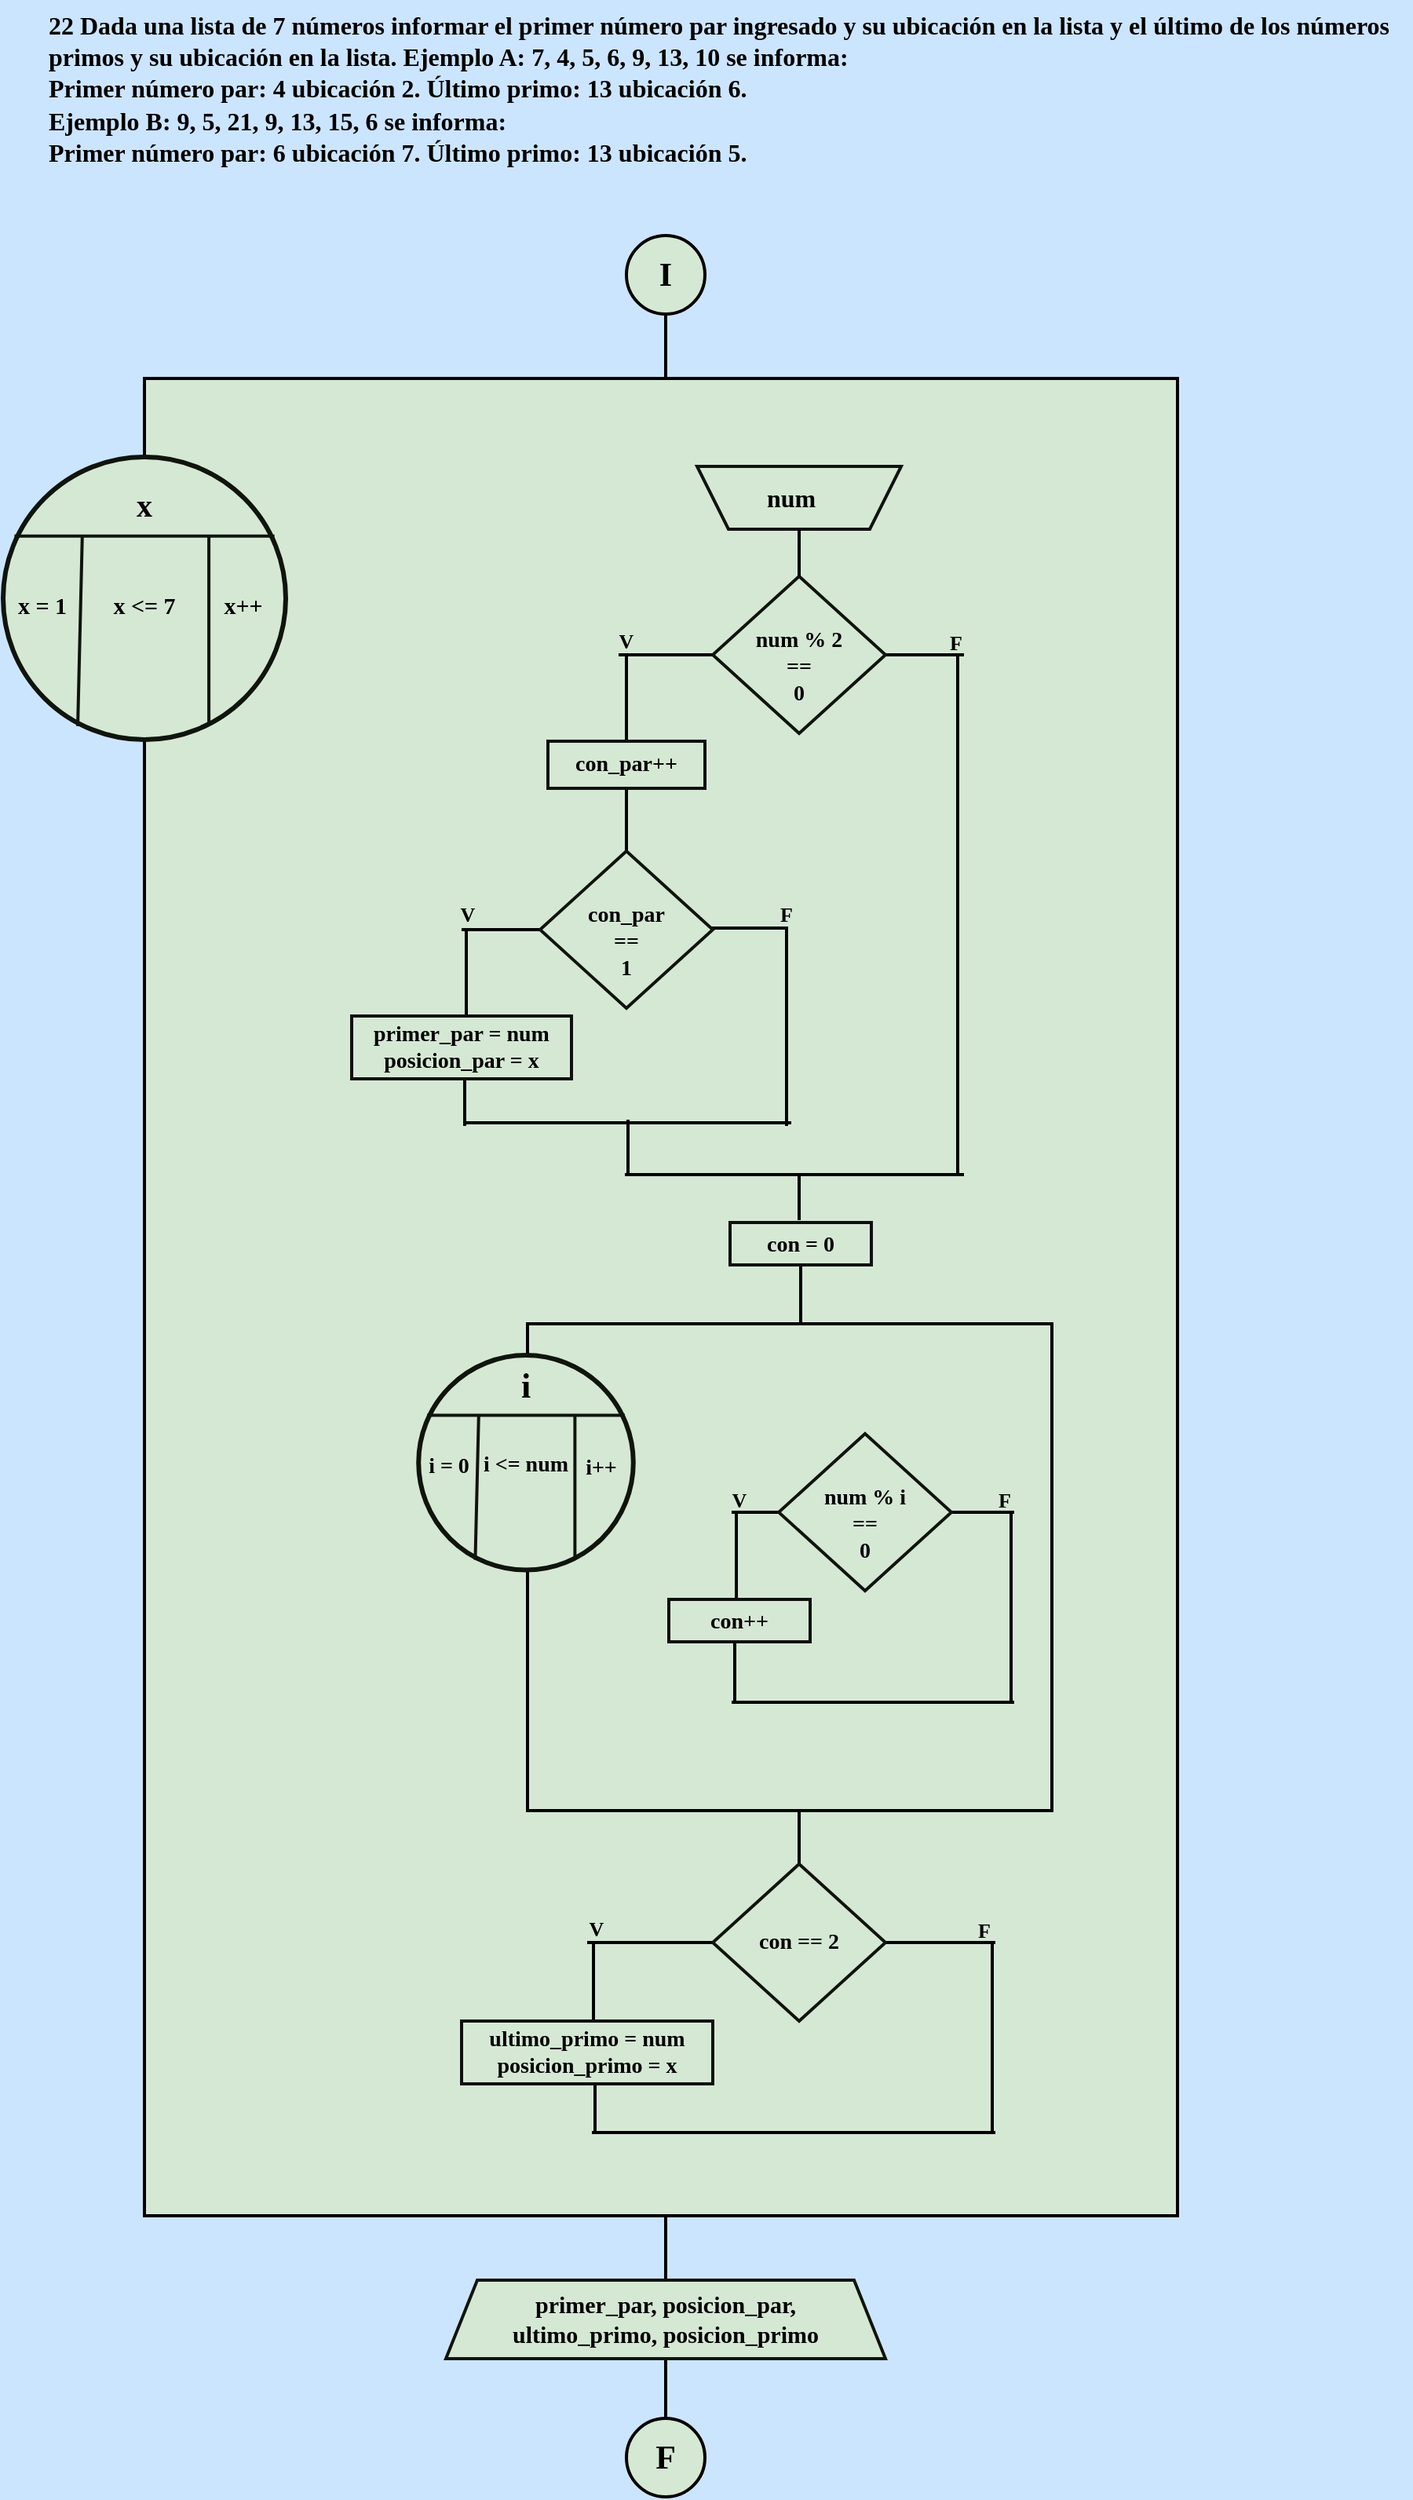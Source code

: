 <mxfile version="24.1.0" type="device">
  <diagram id="C5RBs43oDa-KdzZeNtuy" name="Page-1">
    <mxGraphModel dx="2840" dy="1660" grid="1" gridSize="10" guides="1" tooltips="1" connect="1" arrows="1" fold="1" page="1" pageScale="1" pageWidth="827" pageHeight="1169" background="#CCE5FF" math="0" shadow="0">
      <root>
        <mxCell id="WIyWlLk6GJQsqaUBKTNV-0" />
        <mxCell id="WIyWlLk6GJQsqaUBKTNV-1" parent="WIyWlLk6GJQsqaUBKTNV-0" />
        <mxCell id="oben7mjznqV7Zm__Pjxe-0" value="&lt;b style=&quot;font-size: 16px;&quot;&gt;&lt;font style=&quot;font-size: 16px;&quot; color=&quot;#000000&quot; face=&quot;Comic Sans MS&quot;&gt;22 Dada una lista de 7 números informar el primer número par ingresado y su ubicación en la lista y el último de los números primos y su ubicación en la lista. Ejemplo A: 7, 4, 5, 6, 9, 13, 10 se informa:&lt;br&gt;Primer número par: 4 ubicación 2. Último primo: 13 ubicación 6.&lt;br&gt;Ejemplo B: 9, 5, 21, 9, 13, 15, 6 se informa:&lt;br&gt;Primer número par: 6 ubicación 7. Último primo: 13 ubicación 5.&lt;/font&gt;&lt;/b&gt;" style="text;whiteSpace=wrap;html=1;fontFamily=Architects Daughter;fontSource=https%3A%2F%2Ffonts.googleapis.com%2Fcss%3Ffamily%3DArchitects%2BDaughter;" vertex="1" parent="WIyWlLk6GJQsqaUBKTNV-1">
          <mxGeometry x="90" y="10" width="870" height="120" as="geometry" />
        </mxCell>
        <mxCell id="oben7mjznqV7Zm__Pjxe-228" value="" style="group;aspect=fixed;" vertex="1" connectable="0" parent="WIyWlLk6GJQsqaUBKTNV-1">
          <mxGeometry x="63" y="160" width="748" height="1440" as="geometry" />
        </mxCell>
        <mxCell id="oben7mjznqV7Zm__Pjxe-15" value="" style="group;aspect=fixed;" vertex="1" connectable="0" parent="oben7mjznqV7Zm__Pjxe-228">
          <mxGeometry x="397" width="50" height="50" as="geometry" />
        </mxCell>
        <mxCell id="oben7mjznqV7Zm__Pjxe-11" value="" style="strokeWidth=2;html=1;shape=mxgraph.flowchart.start_2;whiteSpace=wrap;rounded=0;labelBackgroundColor=none;strokeColor=#000000;align=center;verticalAlign=middle;fontFamily=Helvetica;fontSize=12;fontColor=default;fillColor=#d5e8d4;" vertex="1" parent="oben7mjznqV7Zm__Pjxe-15">
          <mxGeometry width="50" height="50" as="geometry" />
        </mxCell>
        <mxCell id="oben7mjznqV7Zm__Pjxe-13" value="&lt;b&gt;&lt;font style=&quot;font-size: 21px;&quot; color=&quot;#000000&quot; face=&quot;Comic Sans MS&quot;&gt;I&lt;/font&gt;&lt;/b&gt;" style="text;strokeColor=none;align=center;fillColor=none;html=1;verticalAlign=middle;whiteSpace=wrap;rounded=0;fontFamily=Architects Daughter;fontSource=https://fonts.googleapis.com/css?family=Architects+Daughter;" vertex="1" parent="oben7mjznqV7Zm__Pjxe-15">
          <mxGeometry x="5" y="5" width="40" height="40" as="geometry" />
        </mxCell>
        <mxCell id="oben7mjznqV7Zm__Pjxe-16" value="" style="group;aspect=fixed;" vertex="1" connectable="0" parent="oben7mjznqV7Zm__Pjxe-228">
          <mxGeometry x="397" y="1390" width="50" height="50" as="geometry" />
        </mxCell>
        <mxCell id="oben7mjznqV7Zm__Pjxe-12" value="" style="strokeWidth=2;html=1;shape=mxgraph.flowchart.start_2;whiteSpace=wrap;rounded=0;labelBackgroundColor=none;strokeColor=#000000;align=center;verticalAlign=middle;fontFamily=Helvetica;fontSize=12;fontColor=default;fillColor=#d5e8d4;" vertex="1" parent="oben7mjznqV7Zm__Pjxe-16">
          <mxGeometry width="50" height="50" as="geometry" />
        </mxCell>
        <mxCell id="oben7mjznqV7Zm__Pjxe-14" value="&lt;b&gt;&lt;font style=&quot;font-size: 21px;&quot; color=&quot;#000000&quot; face=&quot;Comic Sans MS&quot;&gt;F&lt;/font&gt;&lt;/b&gt;" style="text;strokeColor=none;align=center;fillColor=none;html=1;verticalAlign=middle;whiteSpace=wrap;rounded=0;fontFamily=Architects Daughter;fontSource=https://fonts.googleapis.com/css?family=Architects+Daughter;" vertex="1" parent="oben7mjznqV7Zm__Pjxe-16">
          <mxGeometry x="5" y="5" width="40" height="40" as="geometry" />
        </mxCell>
        <mxCell id="oben7mjznqV7Zm__Pjxe-35" value="" style="line;strokeWidth=2;direction=south;html=1;hachureGap=4;fontFamily=Architects Daughter;fontSource=https://fonts.googleapis.com/css?family=Architects+Daughter;strokeColor=#000000;" vertex="1" parent="oben7mjznqV7Zm__Pjxe-228">
          <mxGeometry x="417" y="50" width="10" height="40" as="geometry" />
        </mxCell>
        <mxCell id="oben7mjznqV7Zm__Pjxe-41" value="" style="line;strokeWidth=2;direction=south;html=1;hachureGap=4;fontFamily=Architects Daughter;fontSource=https://fonts.googleapis.com/css?family=Architects+Daughter;strokeColor=#000000;" vertex="1" parent="oben7mjznqV7Zm__Pjxe-228">
          <mxGeometry x="417" y="1350" width="10" height="40" as="geometry" />
        </mxCell>
        <mxCell id="oben7mjznqV7Zm__Pjxe-222" value="" style="group;aspect=fixed;" vertex="1" connectable="0" parent="oben7mjznqV7Zm__Pjxe-228">
          <mxGeometry y="91" width="748" height="1170" as="geometry" />
        </mxCell>
        <mxCell id="oben7mjznqV7Zm__Pjxe-130" value="" style="whiteSpace=wrap;html=1;rounded=0;labelBackgroundColor=none;strokeColor=#000000;strokeWidth=2;align=center;verticalAlign=middle;fontFamily=Helvetica;fontSize=12;fontColor=default;fillColor=#d5e8d4;container=0;" vertex="1" parent="oben7mjznqV7Zm__Pjxe-222">
          <mxGeometry x="90" width="658" height="1170" as="geometry" />
        </mxCell>
        <mxCell id="oben7mjznqV7Zm__Pjxe-145" value="" style="shape=trapezoid;perimeter=trapezoidPerimeter;whiteSpace=wrap;html=1;fixedSize=1;rounded=0;labelBackgroundColor=none;strokeColor=#121211;strokeWidth=2;align=center;verticalAlign=middle;fontFamily=Helvetica;fontSize=12;fontColor=default;fillColor=#d5e8d4;direction=west;container=0;" vertex="1" parent="oben7mjznqV7Zm__Pjxe-222">
          <mxGeometry x="442" y="56" width="130" height="40" as="geometry">
            <mxRectangle x="-1020" y="-650" width="50" height="40" as="alternateBounds" />
          </mxGeometry>
        </mxCell>
        <mxCell id="oben7mjznqV7Zm__Pjxe-146" value="&lt;font face=&quot;Comic Sans MS&quot; color=&quot;#000000&quot;&gt;&lt;span style=&quot;font-size: 16px;&quot;&gt;&lt;b&gt;num&lt;/b&gt;&lt;/span&gt;&lt;/font&gt;" style="text;strokeColor=none;align=center;fillColor=none;html=1;verticalAlign=middle;whiteSpace=wrap;rounded=0;fontFamily=Architects Daughter;fontSource=https://fonts.googleapis.com/css?family=Architects+Daughter;container=0;" vertex="1" parent="oben7mjznqV7Zm__Pjxe-222">
          <mxGeometry x="472" y="56" width="60" height="40" as="geometry" />
        </mxCell>
        <mxCell id="oben7mjznqV7Zm__Pjxe-147" value="" style="line;strokeWidth=2;direction=south;html=1;hachureGap=4;fontFamily=Architects Daughter;fontSource=https://fonts.googleapis.com/css?family=Architects+Daughter;strokeColor=#000000;container=0;" vertex="1" parent="oben7mjznqV7Zm__Pjxe-222">
          <mxGeometry x="502" y="508" width="10" height="28" as="geometry" />
        </mxCell>
        <mxCell id="oben7mjznqV7Zm__Pjxe-148" value="" style="line;strokeWidth=2;html=1;perimeter=backbonePerimeter;points=[];outlineConnect=0;hachureGap=4;fontFamily=Architects Daughter;fontSource=https://fonts.googleapis.com/css?family=Architects+Daughter;strokeColor=#000000;container=0;" vertex="1" parent="oben7mjznqV7Zm__Pjxe-222">
          <mxGeometry x="372" y="991" width="80" height="10" as="geometry" />
        </mxCell>
        <mxCell id="oben7mjznqV7Zm__Pjxe-149" value="" style="line;strokeWidth=2;html=1;perimeter=backbonePerimeter;points=[];outlineConnect=0;hachureGap=4;fontFamily=Architects Daughter;fontSource=https://fonts.googleapis.com/css?family=Architects+Daughter;strokeColor=#000000;container=0;" vertex="1" parent="oben7mjznqV7Zm__Pjxe-222">
          <mxGeometry x="562" y="991" width="70" height="10" as="geometry" />
        </mxCell>
        <mxCell id="oben7mjznqV7Zm__Pjxe-150" value="" style="line;strokeWidth=2;html=1;perimeter=backbonePerimeter;points=[];outlineConnect=0;hachureGap=4;fontFamily=Architects Daughter;fontSource=https://fonts.googleapis.com/css?family=Architects+Daughter;strokeColor=#000000;container=0;" vertex="1" parent="oben7mjznqV7Zm__Pjxe-222">
          <mxGeometry x="375" y="1112" width="257" height="10" as="geometry" />
        </mxCell>
        <mxCell id="oben7mjznqV7Zm__Pjxe-151" value="" style="line;strokeWidth=2;direction=south;html=1;hachureGap=4;fontFamily=Architects Daughter;fontSource=https://fonts.googleapis.com/css?family=Architects+Daughter;strokeColor=#000000;container=0;" vertex="1" parent="oben7mjznqV7Zm__Pjxe-222">
          <mxGeometry x="371" y="996" width="10" height="50" as="geometry" />
        </mxCell>
        <mxCell id="oben7mjznqV7Zm__Pjxe-152" value="" style="line;strokeWidth=2;direction=south;html=1;hachureGap=4;fontFamily=Architects Daughter;fontSource=https://fonts.googleapis.com/css?family=Architects+Daughter;strokeColor=#000000;container=0;" vertex="1" parent="oben7mjznqV7Zm__Pjxe-222">
          <mxGeometry x="625" y="996" width="10" height="120" as="geometry" />
        </mxCell>
        <mxCell id="oben7mjznqV7Zm__Pjxe-153" value="" style="line;strokeWidth=2;direction=south;html=1;hachureGap=4;fontFamily=Architects Daughter;fontSource=https://fonts.googleapis.com/css?family=Architects+Daughter;strokeColor=#000000;container=0;" vertex="1" parent="oben7mjznqV7Zm__Pjxe-222">
          <mxGeometry x="372" y="1086" width="10" height="30" as="geometry" />
        </mxCell>
        <mxCell id="oben7mjznqV7Zm__Pjxe-154" value="" style="line;strokeWidth=2;direction=south;html=1;hachureGap=4;fontFamily=Architects Daughter;fontSource=https://fonts.googleapis.com/css?family=Architects+Daughter;strokeColor=#000000;container=0;" vertex="1" parent="oben7mjznqV7Zm__Pjxe-222">
          <mxGeometry x="502" y="912" width="10" height="34" as="geometry" />
        </mxCell>
        <mxCell id="oben7mjznqV7Zm__Pjxe-155" value="&lt;b&gt;&lt;font style=&quot;font-size: 13px;&quot; color=&quot;#000000&quot; face=&quot;Comic Sans MS&quot;&gt;V&lt;/font&gt;&lt;/b&gt;" style="text;strokeColor=none;align=center;fillColor=none;html=1;verticalAlign=middle;whiteSpace=wrap;rounded=0;fontFamily=Architects Daughter;fontSource=https://fonts.googleapis.com/css?family=Architects+Daughter;container=0;" vertex="1" parent="oben7mjznqV7Zm__Pjxe-222">
          <mxGeometry x="363" y="978" width="30" height="20" as="geometry" />
        </mxCell>
        <mxCell id="oben7mjznqV7Zm__Pjxe-156" value="&lt;b&gt;&lt;font style=&quot;font-size: 13px;&quot; color=&quot;#000000&quot; face=&quot;Comic Sans MS&quot;&gt;F&lt;/font&gt;&lt;/b&gt;" style="text;strokeColor=none;align=center;fillColor=none;html=1;verticalAlign=middle;whiteSpace=wrap;rounded=0;fontFamily=Architects Daughter;fontSource=https://fonts.googleapis.com/css?family=Architects+Daughter;container=0;" vertex="1" parent="oben7mjznqV7Zm__Pjxe-222">
          <mxGeometry x="610" y="979" width="30" height="20" as="geometry" />
        </mxCell>
        <mxCell id="oben7mjznqV7Zm__Pjxe-157" value="" style="line;strokeWidth=2;direction=south;html=1;hachureGap=4;fontFamily=Architects Daughter;fontSource=https://fonts.googleapis.com/css?family=Architects+Daughter;strokeColor=#000000;container=0;" vertex="1" parent="oben7mjznqV7Zm__Pjxe-222">
          <mxGeometry x="289" y="446" width="10" height="30" as="geometry" />
        </mxCell>
        <mxCell id="oben7mjznqV7Zm__Pjxe-158" value="" style="line;strokeWidth=2;direction=south;html=1;hachureGap=4;fontFamily=Architects Daughter;fontSource=https://fonts.googleapis.com/css?family=Architects+Daughter;strokeColor=#000000;container=0;" vertex="1" parent="oben7mjznqV7Zm__Pjxe-222">
          <mxGeometry x="392" y="176" width="10" height="60" as="geometry" />
        </mxCell>
        <mxCell id="oben7mjznqV7Zm__Pjxe-159" value="" style="line;strokeWidth=2;direction=south;html=1;hachureGap=4;fontFamily=Architects Daughter;fontSource=https://fonts.googleapis.com/css?family=Architects+Daughter;strokeColor=#000000;container=0;" vertex="1" parent="oben7mjznqV7Zm__Pjxe-222">
          <mxGeometry x="393" y="472" width="10" height="34" as="geometry" />
        </mxCell>
        <mxCell id="oben7mjznqV7Zm__Pjxe-160" value="" style="line;strokeWidth=2;direction=south;html=1;hachureGap=4;fontFamily=Architects Daughter;fontSource=https://fonts.googleapis.com/css?family=Architects+Daughter;strokeColor=#000000;container=0;" vertex="1" parent="oben7mjznqV7Zm__Pjxe-222">
          <mxGeometry x="603" y="176" width="10" height="330" as="geometry" />
        </mxCell>
        <mxCell id="oben7mjznqV7Zm__Pjxe-161" value="" style="line;strokeWidth=2;direction=south;html=1;hachureGap=4;fontFamily=Architects Daughter;fontSource=https://fonts.googleapis.com/css?family=Architects+Daughter;strokeColor=#000000;container=0;" vertex="1" parent="oben7mjznqV7Zm__Pjxe-222">
          <mxGeometry x="392" y="259" width="10" height="47" as="geometry" />
        </mxCell>
        <mxCell id="oben7mjznqV7Zm__Pjxe-162" value="" style="line;strokeWidth=2;direction=south;html=1;hachureGap=4;fontFamily=Architects Daughter;fontSource=https://fonts.googleapis.com/css?family=Architects+Daughter;strokeColor=#000000;container=0;" vertex="1" parent="oben7mjznqV7Zm__Pjxe-222">
          <mxGeometry x="290" y="351" width="10" height="55" as="geometry" />
        </mxCell>
        <mxCell id="oben7mjznqV7Zm__Pjxe-163" value="" style="line;strokeWidth=2;direction=south;html=1;hachureGap=4;fontFamily=Architects Daughter;fontSource=https://fonts.googleapis.com/css?family=Architects+Daughter;strokeColor=#000000;container=0;" vertex="1" parent="oben7mjznqV7Zm__Pjxe-222">
          <mxGeometry x="494" y="349" width="10" height="127" as="geometry" />
        </mxCell>
        <mxCell id="oben7mjznqV7Zm__Pjxe-164" value="" style="line;strokeWidth=2;html=1;perimeter=backbonePerimeter;points=[];outlineConnect=0;hachureGap=4;fontFamily=Architects Daughter;fontSource=https://fonts.googleapis.com/css?family=Architects+Daughter;strokeColor=#000000;container=0;" vertex="1" parent="oben7mjznqV7Zm__Pjxe-222">
          <mxGeometry x="396" y="502" width="216" height="10" as="geometry" />
        </mxCell>
        <mxCell id="oben7mjznqV7Zm__Pjxe-165" value="" style="line;strokeWidth=2;html=1;perimeter=backbonePerimeter;points=[];outlineConnect=0;hachureGap=4;fontFamily=Architects Daughter;fontSource=https://fonts.googleapis.com/css?family=Architects+Daughter;strokeColor=#000000;container=0;" vertex="1" parent="oben7mjznqV7Zm__Pjxe-222">
          <mxGeometry x="562" y="171" width="50" height="10" as="geometry" />
        </mxCell>
        <mxCell id="oben7mjznqV7Zm__Pjxe-166" value="" style="line;strokeWidth=2;html=1;perimeter=backbonePerimeter;points=[];outlineConnect=0;hachureGap=4;fontFamily=Architects Daughter;fontSource=https://fonts.googleapis.com/css?family=Architects+Daughter;strokeColor=#000000;container=0;" vertex="1" parent="oben7mjznqV7Zm__Pjxe-222">
          <mxGeometry x="292" y="346" width="50" height="10" as="geometry" />
        </mxCell>
        <mxCell id="oben7mjznqV7Zm__Pjxe-167" value="" style="line;strokeWidth=2;html=1;perimeter=backbonePerimeter;points=[];outlineConnect=0;hachureGap=4;fontFamily=Architects Daughter;fontSource=https://fonts.googleapis.com/css?family=Architects+Daughter;strokeColor=#000000;container=0;" vertex="1" parent="oben7mjznqV7Zm__Pjxe-222">
          <mxGeometry x="392" y="171" width="60" height="10" as="geometry" />
        </mxCell>
        <mxCell id="oben7mjznqV7Zm__Pjxe-168" value="" style="line;strokeWidth=2;html=1;perimeter=backbonePerimeter;points=[];outlineConnect=0;hachureGap=4;fontFamily=Architects Daughter;fontSource=https://fonts.googleapis.com/css?family=Architects+Daughter;strokeColor=#000000;container=0;" vertex="1" parent="oben7mjznqV7Zm__Pjxe-222">
          <mxGeometry x="294" y="469" width="208" height="10" as="geometry" />
        </mxCell>
        <mxCell id="oben7mjznqV7Zm__Pjxe-169" value="" style="line;strokeWidth=2;html=1;perimeter=backbonePerimeter;points=[];outlineConnect=0;hachureGap=4;fontFamily=Architects Daughter;fontSource=https://fonts.googleapis.com/css?family=Architects+Daughter;strokeColor=#000000;container=0;" vertex="1" parent="oben7mjznqV7Zm__Pjxe-222">
          <mxGeometry x="448" y="345" width="50" height="10" as="geometry" />
        </mxCell>
        <mxCell id="oben7mjznqV7Zm__Pjxe-170" value="&lt;b&gt;&lt;font style=&quot;font-size: 13px;&quot; color=&quot;#000000&quot; face=&quot;Comic Sans MS&quot;&gt;V&lt;/font&gt;&lt;/b&gt;" style="text;strokeColor=none;align=center;fillColor=none;html=1;verticalAlign=middle;whiteSpace=wrap;rounded=0;fontFamily=Architects Daughter;fontSource=https://fonts.googleapis.com/css?family=Architects+Daughter;container=0;" vertex="1" parent="oben7mjznqV7Zm__Pjxe-222">
          <mxGeometry x="382" y="158" width="30" height="20" as="geometry" />
        </mxCell>
        <mxCell id="oben7mjznqV7Zm__Pjxe-171" value="&lt;b&gt;&lt;font style=&quot;font-size: 13px;&quot; color=&quot;#000000&quot; face=&quot;Comic Sans MS&quot;&gt;F&lt;/font&gt;&lt;/b&gt;" style="text;strokeColor=none;align=center;fillColor=none;html=1;verticalAlign=middle;whiteSpace=wrap;rounded=0;fontFamily=Architects Daughter;fontSource=https://fonts.googleapis.com/css?family=Architects+Daughter;container=0;" vertex="1" parent="oben7mjznqV7Zm__Pjxe-222">
          <mxGeometry x="592" y="159" width="30" height="20" as="geometry" />
        </mxCell>
        <mxCell id="oben7mjznqV7Zm__Pjxe-172" value="&lt;b&gt;&lt;font style=&quot;font-size: 13px;&quot; color=&quot;#000000&quot; face=&quot;Comic Sans MS&quot;&gt;V&lt;/font&gt;&lt;/b&gt;" style="text;strokeColor=none;align=center;fillColor=none;html=1;verticalAlign=middle;whiteSpace=wrap;rounded=0;fontFamily=Architects Daughter;fontSource=https://fonts.googleapis.com/css?family=Architects+Daughter;container=0;" vertex="1" parent="oben7mjznqV7Zm__Pjxe-222">
          <mxGeometry x="281" y="332" width="30" height="20" as="geometry" />
        </mxCell>
        <mxCell id="oben7mjznqV7Zm__Pjxe-173" value="&lt;b&gt;&lt;font style=&quot;font-size: 13px;&quot; color=&quot;#000000&quot; face=&quot;Comic Sans MS&quot;&gt;F&lt;/font&gt;&lt;/b&gt;" style="text;strokeColor=none;align=center;fillColor=none;html=1;verticalAlign=middle;whiteSpace=wrap;rounded=0;fontFamily=Architects Daughter;fontSource=https://fonts.googleapis.com/css?family=Architects+Daughter;container=0;" vertex="1" parent="oben7mjznqV7Zm__Pjxe-222">
          <mxGeometry x="484" y="332" width="30" height="20" as="geometry" />
        </mxCell>
        <mxCell id="oben7mjznqV7Zm__Pjxe-174" value="" style="rhombus;whiteSpace=wrap;html=1;rounded=0;labelBackgroundColor=none;strokeColor=#0F140C;strokeWidth=2;align=center;verticalAlign=middle;fontFamily=Helvetica;fontSize=12;fontColor=default;fillColor=#d5e8d4;container=0;" vertex="1" parent="oben7mjznqV7Zm__Pjxe-222">
          <mxGeometry x="452" y="126" width="110" height="100" as="geometry" />
        </mxCell>
        <mxCell id="oben7mjznqV7Zm__Pjxe-175" value="&lt;b&gt;&lt;font style=&quot;font-size: 14px;&quot; color=&quot;#000000&quot; face=&quot;Comic Sans MS&quot;&gt;num % 2&lt;/font&gt;&lt;/b&gt;&lt;div&gt;&lt;b&gt;&lt;font style=&quot;font-size: 14px;&quot; color=&quot;#000000&quot; face=&quot;Comic Sans MS&quot;&gt;==&lt;/font&gt;&lt;/b&gt;&lt;/div&gt;&lt;div&gt;&lt;b&gt;&lt;font style=&quot;font-size: 14px;&quot; color=&quot;#000000&quot; face=&quot;Comic Sans MS&quot;&gt;0&lt;/font&gt;&lt;/b&gt;&lt;/div&gt;" style="text;strokeColor=none;align=center;fillColor=none;html=1;verticalAlign=middle;whiteSpace=wrap;rounded=0;fontFamily=Architects Daughter;fontSource=https%3A%2F%2Ffonts.googleapis.com%2Fcss%3Ffamily%3DArchitects%2BDaughter;container=0;" vertex="1" parent="oben7mjznqV7Zm__Pjxe-222">
          <mxGeometry x="467" y="159" width="80" height="50" as="geometry" />
        </mxCell>
        <mxCell id="oben7mjznqV7Zm__Pjxe-176" value="" style="line;strokeWidth=2;direction=south;html=1;hachureGap=4;fontFamily=Architects Daughter;fontSource=https://fonts.googleapis.com/css?family=Architects+Daughter;strokeColor=#000000;container=0;" vertex="1" parent="oben7mjznqV7Zm__Pjxe-222">
          <mxGeometry x="502" y="96" width="10" height="30" as="geometry" />
        </mxCell>
        <mxCell id="oben7mjznqV7Zm__Pjxe-177" value="" style="rhombus;whiteSpace=wrap;html=1;rounded=0;labelBackgroundColor=none;strokeColor=#0F140C;strokeWidth=2;align=center;verticalAlign=middle;fontFamily=Helvetica;fontSize=12;fontColor=default;fillColor=#d5e8d4;container=0;" vertex="1" parent="oben7mjznqV7Zm__Pjxe-222">
          <mxGeometry x="342" y="301" width="110" height="100" as="geometry" />
        </mxCell>
        <mxCell id="oben7mjznqV7Zm__Pjxe-178" value="&lt;font face=&quot;Comic Sans MS&quot; color=&quot;#000000&quot;&gt;&lt;span style=&quot;font-size: 14px;&quot;&gt;&lt;b&gt;con_par&lt;/b&gt;&lt;/span&gt;&lt;/font&gt;&lt;div&gt;&lt;font face=&quot;Comic Sans MS&quot; color=&quot;#000000&quot;&gt;&lt;span style=&quot;font-size: 14px;&quot;&gt;&lt;b&gt;==&lt;/b&gt;&lt;/span&gt;&lt;/font&gt;&lt;/div&gt;&lt;div&gt;&lt;font face=&quot;Comic Sans MS&quot; color=&quot;#000000&quot;&gt;&lt;span style=&quot;font-size: 14px;&quot;&gt;&lt;b&gt;1&lt;/b&gt;&lt;/span&gt;&lt;/font&gt;&lt;/div&gt;" style="text;strokeColor=none;align=center;fillColor=none;html=1;verticalAlign=middle;whiteSpace=wrap;rounded=0;fontFamily=Architects Daughter;fontSource=https%3A%2F%2Ffonts.googleapis.com%2Fcss%3Ffamily%3DArchitects%2BDaughter;container=0;" vertex="1" parent="oben7mjznqV7Zm__Pjxe-222">
          <mxGeometry x="357" y="334" width="80" height="50" as="geometry" />
        </mxCell>
        <mxCell id="oben7mjznqV7Zm__Pjxe-179" value="" style="rounded=0;whiteSpace=wrap;html=1;labelBackgroundColor=none;strokeColor=#0f100e;strokeWidth=2;align=center;verticalAlign=middle;fontFamily=Helvetica;fontSize=12;fontColor=default;fillColor=#d5e8d4;container=0;" vertex="1" parent="oben7mjznqV7Zm__Pjxe-222">
          <mxGeometry x="347" y="231" width="100" height="30" as="geometry" />
        </mxCell>
        <mxCell id="oben7mjznqV7Zm__Pjxe-180" value="&lt;b&gt;&lt;font style=&quot;font-size: 14px;&quot; color=&quot;#000000&quot; face=&quot;Comic Sans MS&quot;&gt;con_par++&lt;/font&gt;&lt;/b&gt;" style="text;strokeColor=none;align=center;fillColor=none;html=1;verticalAlign=middle;whiteSpace=wrap;rounded=0;fontFamily=Architects Daughter;fontSource=https://fonts.googleapis.com/css?family=Architects+Daughter;container=0;" vertex="1" parent="oben7mjznqV7Zm__Pjxe-222">
          <mxGeometry x="362" y="226" width="70" height="40" as="geometry" />
        </mxCell>
        <mxCell id="oben7mjznqV7Zm__Pjxe-181" value="" style="rounded=0;whiteSpace=wrap;html=1;labelBackgroundColor=none;strokeColor=#0f100e;strokeWidth=2;align=center;verticalAlign=middle;fontFamily=Helvetica;fontSize=12;fontColor=default;fillColor=#d5e8d4;container=0;" vertex="1" parent="oben7mjznqV7Zm__Pjxe-222">
          <mxGeometry x="222" y="406" width="140" height="40" as="geometry" />
        </mxCell>
        <mxCell id="oben7mjznqV7Zm__Pjxe-182" value="&lt;b&gt;&lt;font style=&quot;font-size: 14px;&quot; color=&quot;#000000&quot; face=&quot;Comic Sans MS&quot;&gt;primer_par = num&lt;/font&gt;&lt;/b&gt;&lt;div&gt;&lt;b&gt;&lt;font style=&quot;font-size: 14px;&quot; color=&quot;#000000&quot; face=&quot;Comic Sans MS&quot;&gt;posicion_par = x&lt;/font&gt;&lt;/b&gt;&lt;/div&gt;" style="text;strokeColor=none;align=center;fillColor=none;html=1;verticalAlign=middle;whiteSpace=wrap;rounded=0;fontFamily=Architects Daughter;fontSource=https://fonts.googleapis.com/css?family=Architects+Daughter;container=0;" vertex="1" parent="oben7mjznqV7Zm__Pjxe-222">
          <mxGeometry x="222" y="406" width="140" height="40" as="geometry" />
        </mxCell>
        <mxCell id="oben7mjznqV7Zm__Pjxe-183" value="" style="line;strokeWidth=2;direction=south;html=1;hachureGap=4;fontFamily=Architects Daughter;fontSource=https://fonts.googleapis.com/css?family=Architects+Daughter;strokeColor=#000000;container=0;" vertex="1" parent="oben7mjznqV7Zm__Pjxe-222">
          <mxGeometry x="503" y="562" width="10" height="50" as="geometry" />
        </mxCell>
        <mxCell id="oben7mjznqV7Zm__Pjxe-184" value="" style="rounded=0;whiteSpace=wrap;html=1;labelBackgroundColor=none;strokeColor=#0f100e;strokeWidth=2;align=center;verticalAlign=middle;fontFamily=Helvetica;fontSize=12;fontColor=default;fillColor=#d5e8d4;container=0;" vertex="1" parent="oben7mjznqV7Zm__Pjxe-222">
          <mxGeometry x="463" y="537.5" width="90" height="27" as="geometry" />
        </mxCell>
        <mxCell id="oben7mjznqV7Zm__Pjxe-185" value="&lt;font face=&quot;Comic Sans MS&quot; color=&quot;#000000&quot;&gt;&lt;span style=&quot;font-size: 14px;&quot;&gt;&lt;b&gt;con = 0&lt;/b&gt;&lt;/span&gt;&lt;/font&gt;" style="text;strokeColor=none;align=center;fillColor=none;html=1;verticalAlign=middle;whiteSpace=wrap;rounded=0;fontFamily=Architects Daughter;fontSource=https://fonts.googleapis.com/css?family=Architects+Daughter;container=0;" vertex="1" parent="oben7mjznqV7Zm__Pjxe-222">
          <mxGeometry x="473" y="532" width="70" height="40" as="geometry" />
        </mxCell>
        <mxCell id="oben7mjznqV7Zm__Pjxe-186" value="" style="whiteSpace=wrap;html=1;rounded=0;labelBackgroundColor=none;strokeColor=#000000;strokeWidth=2;align=center;verticalAlign=middle;fontFamily=Helvetica;fontSize=12;fontColor=default;fillColor=#d5e8d4;container=0;" vertex="1" parent="oben7mjznqV7Zm__Pjxe-222">
          <mxGeometry x="334" y="602" width="334" height="310" as="geometry" />
        </mxCell>
        <mxCell id="oben7mjznqV7Zm__Pjxe-187" value="" style="line;strokeWidth=2;html=1;perimeter=backbonePerimeter;points=[];outlineConnect=0;hachureGap=4;fontFamily=Architects Daughter;fontSource=https://fonts.googleapis.com/css?family=Architects+Daughter;strokeColor=#000000;container=0;" vertex="1" parent="oben7mjznqV7Zm__Pjxe-222">
          <mxGeometry x="464" y="717" width="30" height="10" as="geometry" />
        </mxCell>
        <mxCell id="oben7mjznqV7Zm__Pjxe-188" value="" style="line;strokeWidth=2;html=1;perimeter=backbonePerimeter;points=[];outlineConnect=0;hachureGap=4;fontFamily=Architects Daughter;fontSource=https://fonts.googleapis.com/css?family=Architects+Daughter;strokeColor=#000000;container=0;" vertex="1" parent="oben7mjznqV7Zm__Pjxe-222">
          <mxGeometry x="604" y="717" width="40" height="10" as="geometry" />
        </mxCell>
        <mxCell id="oben7mjznqV7Zm__Pjxe-189" value="" style="line;strokeWidth=2;direction=south;html=1;hachureGap=4;fontFamily=Architects Daughter;fontSource=https://fonts.googleapis.com/css?family=Architects+Daughter;strokeColor=#000000;container=0;" vertex="1" parent="oben7mjznqV7Zm__Pjxe-222">
          <mxGeometry x="462" y="722" width="10" height="60" as="geometry" />
        </mxCell>
        <mxCell id="oben7mjznqV7Zm__Pjxe-190" value="" style="line;strokeWidth=2;direction=south;html=1;hachureGap=4;fontFamily=Architects Daughter;fontSource=https://fonts.googleapis.com/css?family=Architects+Daughter;strokeColor=#000000;container=0;" vertex="1" parent="oben7mjznqV7Zm__Pjxe-222">
          <mxGeometry x="637" y="722" width="10" height="120" as="geometry" />
        </mxCell>
        <mxCell id="oben7mjznqV7Zm__Pjxe-191" value="" style="line;strokeWidth=2;direction=south;html=1;hachureGap=4;fontFamily=Architects Daughter;fontSource=https://fonts.googleapis.com/css?family=Architects+Daughter;strokeColor=#000000;container=0;" vertex="1" parent="oben7mjznqV7Zm__Pjxe-222">
          <mxGeometry x="461" y="802" width="10" height="40" as="geometry" />
        </mxCell>
        <mxCell id="oben7mjznqV7Zm__Pjxe-192" value="" style="line;strokeWidth=2;html=1;perimeter=backbonePerimeter;points=[];outlineConnect=0;hachureGap=4;fontFamily=Architects Daughter;fontSource=https://fonts.googleapis.com/css?family=Architects+Daughter;strokeColor=#000000;container=0;" vertex="1" parent="oben7mjznqV7Zm__Pjxe-222">
          <mxGeometry x="464" y="838" width="180" height="10" as="geometry" />
        </mxCell>
        <mxCell id="oben7mjznqV7Zm__Pjxe-193" value="" style="ellipse;whiteSpace=wrap;html=1;aspect=fixed;rounded=0;labelBackgroundColor=none;strokeColor=#0F140C;strokeWidth=3;align=center;verticalAlign=middle;fontFamily=Helvetica;fontSize=12;fontColor=default;fillColor=#d5e8d4;container=0;" vertex="1" parent="oben7mjznqV7Zm__Pjxe-222">
          <mxGeometry x="264.6" y="622" width="136.8" height="136.8" as="geometry" />
        </mxCell>
        <mxCell id="oben7mjznqV7Zm__Pjxe-194" value="" style="endArrow=none;html=1;rounded=0;strokeColor=#0F140C;fontFamily=Helvetica;fontSize=12;fontColor=default;fillColor=#B2C9AB;strokeWidth=2;" edge="1" parent="oben7mjznqV7Zm__Pjxe-222">
          <mxGeometry width="50" height="50" relative="1" as="geometry">
            <mxPoint x="395.928" y="660.304" as="sourcePoint" />
            <mxPoint x="270.072" y="660.304" as="targetPoint" />
          </mxGeometry>
        </mxCell>
        <mxCell id="oben7mjznqV7Zm__Pjxe-195" value="" style="endArrow=none;html=1;rounded=0;strokeColor=#0F140C;fontFamily=Helvetica;fontSize=12;fontColor=default;fillColor=#B2C9AB;exitX=0.264;exitY=0.952;exitDx=0;exitDy=0;exitPerimeter=0;strokeWidth=2;" edge="1" parent="oben7mjznqV7Zm__Pjxe-222" source="oben7mjznqV7Zm__Pjxe-193">
          <mxGeometry width="50" height="50" relative="1" as="geometry">
            <mxPoint x="297.432" y="704.08" as="sourcePoint" />
            <mxPoint x="302.904" y="660.304" as="targetPoint" />
          </mxGeometry>
        </mxCell>
        <mxCell id="oben7mjznqV7Zm__Pjxe-196" value="" style="endArrow=none;html=1;rounded=0;strokeColor=#0F140C;fontFamily=Helvetica;fontSize=12;fontColor=default;fillColor=#B2C9AB;exitX=0.728;exitY=0.948;exitDx=0;exitDy=0;exitPerimeter=0;strokeWidth=2;" edge="1" parent="oben7mjznqV7Zm__Pjxe-222" source="oben7mjznqV7Zm__Pjxe-193">
          <mxGeometry width="50" height="50" relative="1" as="geometry">
            <mxPoint x="346.68" y="715.024" as="sourcePoint" />
            <mxPoint x="364.19" y="660.304" as="targetPoint" />
          </mxGeometry>
        </mxCell>
        <mxCell id="oben7mjznqV7Zm__Pjxe-197" value="&lt;b&gt;&lt;font style=&quot;font-size: 22px;&quot; color=&quot;#000000&quot; face=&quot;Comic Sans MS&quot;&gt;i&lt;/font&gt;&lt;/b&gt;" style="text;strokeColor=none;align=center;fillColor=none;html=1;verticalAlign=middle;whiteSpace=wrap;rounded=0;fontFamily=Architects Daughter;fontSource=https://fonts.googleapis.com/css?family=Architects+Daughter;container=0;" vertex="1" parent="oben7mjznqV7Zm__Pjxe-222">
          <mxGeometry x="303" y="622" width="60" height="40" as="geometry" />
        </mxCell>
        <mxCell id="oben7mjznqV7Zm__Pjxe-198" value="&lt;font face=&quot;Comic Sans MS&quot; color=&quot;#000000&quot;&gt;&lt;span style=&quot;font-size: 14px;&quot;&gt;&lt;b&gt;i = 0&lt;/b&gt;&lt;/span&gt;&lt;/font&gt;" style="text;strokeColor=none;align=center;fillColor=none;html=1;verticalAlign=middle;whiteSpace=wrap;rounded=0;fontFamily=Architects Daughter;fontSource=https://fonts.googleapis.com/css?family=Architects+Daughter;container=0;" vertex="1" parent="oben7mjznqV7Zm__Pjxe-222">
          <mxGeometry x="264" y="683.4" width="40" height="20" as="geometry" />
        </mxCell>
        <mxCell id="oben7mjznqV7Zm__Pjxe-199" value="&lt;b&gt;&lt;font style=&quot;font-size: 14px;&quot; color=&quot;#000000&quot; face=&quot;Comic Sans MS&quot;&gt;i &amp;lt;= num&lt;/font&gt;&lt;/b&gt;" style="text;strokeColor=none;align=center;fillColor=none;html=1;verticalAlign=middle;whiteSpace=wrap;rounded=0;fontFamily=Architects Daughter;fontSource=https://fonts.googleapis.com/css?family=Architects+Daughter;container=0;" vertex="1" parent="oben7mjznqV7Zm__Pjxe-222">
          <mxGeometry x="298" y="682.4" width="70" height="20" as="geometry" />
        </mxCell>
        <mxCell id="oben7mjznqV7Zm__Pjxe-200" value="&lt;b&gt;&lt;font style=&quot;font-size: 14px;&quot; color=&quot;#000000&quot; face=&quot;Comic Sans MS&quot;&gt;i++&lt;/font&gt;&lt;/b&gt;" style="text;strokeColor=none;align=center;fillColor=none;html=1;verticalAlign=middle;whiteSpace=wrap;rounded=0;fontFamily=Architects Daughter;fontSource=https://fonts.googleapis.com/css?family=Architects+Daughter;container=0;" vertex="1" parent="oben7mjznqV7Zm__Pjxe-222">
          <mxGeometry x="361.4" y="679.4" width="40" height="30" as="geometry" />
        </mxCell>
        <mxCell id="oben7mjznqV7Zm__Pjxe-201" value="" style="rhombus;whiteSpace=wrap;html=1;rounded=0;labelBackgroundColor=none;strokeColor=#0F140C;strokeWidth=2;align=center;verticalAlign=middle;fontFamily=Helvetica;fontSize=12;fontColor=default;fillColor=#d5e8d4;container=0;" vertex="1" parent="oben7mjznqV7Zm__Pjxe-222">
          <mxGeometry x="494" y="672" width="110" height="100" as="geometry" />
        </mxCell>
        <mxCell id="oben7mjznqV7Zm__Pjxe-202" value="&lt;font face=&quot;Comic Sans MS&quot; color=&quot;#000000&quot;&gt;&lt;span style=&quot;font-size: 14px;&quot;&gt;&lt;b&gt;num % i&lt;/b&gt;&lt;/span&gt;&lt;/font&gt;&lt;div&gt;&lt;font face=&quot;Comic Sans MS&quot; color=&quot;#000000&quot;&gt;&lt;span style=&quot;font-size: 14px;&quot;&gt;&lt;b&gt;==&lt;/b&gt;&lt;/span&gt;&lt;/font&gt;&lt;/div&gt;&lt;div&gt;&lt;font face=&quot;Comic Sans MS&quot; color=&quot;#000000&quot;&gt;&lt;span style=&quot;font-size: 14px;&quot;&gt;&lt;b&gt;0&lt;/b&gt;&lt;/span&gt;&lt;/font&gt;&lt;/div&gt;" style="text;strokeColor=none;align=center;fillColor=none;html=1;verticalAlign=middle;whiteSpace=wrap;rounded=0;fontFamily=Architects Daughter;fontSource=https%3A%2F%2Ffonts.googleapis.com%2Fcss%3Ffamily%3DArchitects%2BDaughter;container=0;" vertex="1" parent="oben7mjznqV7Zm__Pjxe-222">
          <mxGeometry x="509" y="705" width="80" height="50" as="geometry" />
        </mxCell>
        <mxCell id="oben7mjznqV7Zm__Pjxe-203" value="" style="rounded=0;whiteSpace=wrap;html=1;labelBackgroundColor=none;strokeColor=#0f100e;strokeWidth=2;align=center;verticalAlign=middle;fontFamily=Helvetica;fontSize=12;fontColor=default;fillColor=#d5e8d4;container=0;" vertex="1" parent="oben7mjznqV7Zm__Pjxe-222">
          <mxGeometry x="424" y="777.5" width="90" height="27" as="geometry" />
        </mxCell>
        <mxCell id="oben7mjznqV7Zm__Pjxe-204" value="&lt;font face=&quot;Comic Sans MS&quot; color=&quot;#000000&quot;&gt;&lt;span style=&quot;font-size: 14px;&quot;&gt;&lt;b&gt;con++&lt;/b&gt;&lt;/span&gt;&lt;/font&gt;" style="text;strokeColor=none;align=center;fillColor=none;html=1;verticalAlign=middle;whiteSpace=wrap;rounded=0;fontFamily=Architects Daughter;fontSource=https://fonts.googleapis.com/css?family=Architects+Daughter;container=0;" vertex="1" parent="oben7mjznqV7Zm__Pjxe-222">
          <mxGeometry x="434" y="772" width="70" height="40" as="geometry" />
        </mxCell>
        <mxCell id="oben7mjznqV7Zm__Pjxe-205" value="&lt;b&gt;&lt;font style=&quot;font-size: 13px;&quot; color=&quot;#000000&quot; face=&quot;Comic Sans MS&quot;&gt;V&lt;/font&gt;&lt;/b&gt;" style="text;strokeColor=none;align=center;fillColor=none;html=1;verticalAlign=middle;whiteSpace=wrap;rounded=0;fontFamily=Architects Daughter;fontSource=https://fonts.googleapis.com/css?family=Architects+Daughter;container=0;" vertex="1" parent="oben7mjznqV7Zm__Pjxe-222">
          <mxGeometry x="454" y="705.4" width="30" height="20" as="geometry" />
        </mxCell>
        <mxCell id="oben7mjznqV7Zm__Pjxe-206" value="&lt;b&gt;&lt;font style=&quot;font-size: 13px;&quot; color=&quot;#000000&quot; face=&quot;Comic Sans MS&quot;&gt;F&lt;/font&gt;&lt;/b&gt;" style="text;strokeColor=none;align=center;fillColor=none;html=1;verticalAlign=middle;whiteSpace=wrap;rounded=0;fontFamily=Architects Daughter;fontSource=https://fonts.googleapis.com/css?family=Architects+Daughter;container=0;" vertex="1" parent="oben7mjznqV7Zm__Pjxe-222">
          <mxGeometry x="623" y="705" width="30" height="20" as="geometry" />
        </mxCell>
        <mxCell id="oben7mjznqV7Zm__Pjxe-207" value="" style="rhombus;whiteSpace=wrap;html=1;rounded=0;labelBackgroundColor=none;strokeColor=#0F140C;strokeWidth=2;align=center;verticalAlign=middle;fontFamily=Helvetica;fontSize=12;fontColor=default;fillColor=#d5e8d4;container=0;" vertex="1" parent="oben7mjznqV7Zm__Pjxe-222">
          <mxGeometry x="452" y="946" width="110" height="100" as="geometry" />
        </mxCell>
        <mxCell id="oben7mjznqV7Zm__Pjxe-208" value="&lt;b&gt;&lt;font style=&quot;font-size: 14px;&quot; color=&quot;#000000&quot; face=&quot;Comic Sans MS&quot;&gt;con == 2&lt;/font&gt;&lt;/b&gt;" style="text;strokeColor=none;align=center;fillColor=none;html=1;verticalAlign=middle;whiteSpace=wrap;rounded=0;fontFamily=Architects Daughter;fontSource=https://fonts.googleapis.com/css?family=Architects+Daughter;container=0;" vertex="1" parent="oben7mjznqV7Zm__Pjxe-222">
          <mxGeometry x="467" y="971" width="80" height="50" as="geometry" />
        </mxCell>
        <mxCell id="oben7mjznqV7Zm__Pjxe-209" value="" style="rounded=0;whiteSpace=wrap;html=1;labelBackgroundColor=none;strokeColor=#0f100e;strokeWidth=2;align=center;verticalAlign=middle;fontFamily=Helvetica;fontSize=12;fontColor=default;fillColor=#d5e8d4;container=0;" vertex="1" parent="oben7mjznqV7Zm__Pjxe-222">
          <mxGeometry x="292" y="1046" width="160" height="40" as="geometry" />
        </mxCell>
        <mxCell id="oben7mjznqV7Zm__Pjxe-210" value="&lt;font face=&quot;Comic Sans MS&quot; color=&quot;#000000&quot;&gt;&lt;span style=&quot;font-size: 14px;&quot;&gt;&lt;b&gt;ultimo_primo = num&lt;/b&gt;&lt;/span&gt;&lt;/font&gt;&lt;div&gt;&lt;font face=&quot;Comic Sans MS&quot; color=&quot;#000000&quot;&gt;&lt;span style=&quot;font-size: 14px;&quot;&gt;&lt;b&gt;posicion_primo = x&lt;/b&gt;&lt;/span&gt;&lt;/font&gt;&lt;/div&gt;" style="text;strokeColor=none;align=center;fillColor=none;html=1;verticalAlign=middle;whiteSpace=wrap;rounded=0;fontFamily=Architects Daughter;fontSource=https://fonts.googleapis.com/css?family=Architects+Daughter;container=0;" vertex="1" parent="oben7mjznqV7Zm__Pjxe-222">
          <mxGeometry x="297" y="1046" width="150" height="40" as="geometry" />
        </mxCell>
        <mxCell id="oben7mjznqV7Zm__Pjxe-214" value="" style="ellipse;whiteSpace=wrap;html=1;aspect=fixed;rounded=0;labelBackgroundColor=none;strokeColor=#0F140C;strokeWidth=3;align=center;verticalAlign=middle;fontFamily=Helvetica;fontSize=12;fontColor=default;fillColor=#d5e8d4;container=0;" vertex="1" parent="oben7mjznqV7Zm__Pjxe-222">
          <mxGeometry y="50" width="180" height="180" as="geometry" />
        </mxCell>
        <mxCell id="oben7mjznqV7Zm__Pjxe-215" value="" style="endArrow=none;html=1;rounded=0;strokeColor=#0F140C;fontFamily=Helvetica;fontSize=12;fontColor=default;fillColor=#B2C9AB;strokeWidth=2;" edge="1" parent="oben7mjznqV7Zm__Pjxe-222">
          <mxGeometry width="50" height="50" relative="1" as="geometry">
            <mxPoint x="172.8" y="100.4" as="sourcePoint" />
            <mxPoint x="7.2" y="100.4" as="targetPoint" />
          </mxGeometry>
        </mxCell>
        <mxCell id="oben7mjznqV7Zm__Pjxe-216" value="" style="endArrow=none;html=1;rounded=0;strokeColor=#0F140C;fontFamily=Helvetica;fontSize=12;fontColor=default;fillColor=#B2C9AB;exitX=0.264;exitY=0.952;exitDx=0;exitDy=0;exitPerimeter=0;strokeWidth=2;" edge="1" parent="oben7mjznqV7Zm__Pjxe-222" source="oben7mjznqV7Zm__Pjxe-214">
          <mxGeometry width="50" height="50" relative="1" as="geometry">
            <mxPoint x="43.2" y="158" as="sourcePoint" />
            <mxPoint x="50.4" y="100.4" as="targetPoint" />
          </mxGeometry>
        </mxCell>
        <mxCell id="oben7mjznqV7Zm__Pjxe-217" value="" style="endArrow=none;html=1;rounded=0;strokeColor=#0F140C;fontFamily=Helvetica;fontSize=12;fontColor=default;fillColor=#B2C9AB;exitX=0.728;exitY=0.948;exitDx=0;exitDy=0;exitPerimeter=0;strokeWidth=2;" edge="1" parent="oben7mjznqV7Zm__Pjxe-222" source="oben7mjznqV7Zm__Pjxe-214">
          <mxGeometry width="50" height="50" relative="1" as="geometry">
            <mxPoint x="108" y="172.4" as="sourcePoint" />
            <mxPoint x="131.04" y="100.4" as="targetPoint" />
          </mxGeometry>
        </mxCell>
        <mxCell id="oben7mjznqV7Zm__Pjxe-218" value="&lt;b&gt;&lt;font style=&quot;font-size: 20px;&quot; color=&quot;#000000&quot; face=&quot;Comic Sans MS&quot;&gt;x&lt;/font&gt;&lt;/b&gt;" style="text;strokeColor=none;align=center;fillColor=none;html=1;verticalAlign=middle;whiteSpace=wrap;rounded=0;fontFamily=Architects Daughter;fontSource=https://fonts.googleapis.com/css?family=Architects+Daughter;container=0;" vertex="1" parent="oben7mjznqV7Zm__Pjxe-222">
          <mxGeometry x="60" y="60" width="60" height="40" as="geometry" />
        </mxCell>
        <mxCell id="oben7mjznqV7Zm__Pjxe-219" value="&lt;b&gt;&lt;font style=&quot;font-size: 15px;&quot; color=&quot;#000000&quot; face=&quot;Comic Sans MS&quot;&gt;x = 1&lt;/font&gt;&lt;/b&gt;" style="text;strokeColor=none;align=center;fillColor=none;html=1;verticalAlign=middle;whiteSpace=wrap;rounded=0;fontFamily=Architects Daughter;fontSource=https://fonts.googleapis.com/css?family=Architects+Daughter;container=0;" vertex="1" parent="oben7mjznqV7Zm__Pjxe-222">
          <mxGeometry y="130" width="50" height="30" as="geometry" />
        </mxCell>
        <mxCell id="oben7mjznqV7Zm__Pjxe-220" value="&lt;b&gt;&lt;font style=&quot;font-size: 15px;&quot; color=&quot;#000000&quot; face=&quot;Comic Sans MS&quot;&gt;x &amp;lt;= 7&lt;/font&gt;&lt;/b&gt;" style="text;strokeColor=none;align=center;fillColor=none;html=1;verticalAlign=middle;whiteSpace=wrap;rounded=0;fontFamily=Architects Daughter;fontSource=https://fonts.googleapis.com/css?family=Architects+Daughter;container=0;" vertex="1" parent="oben7mjznqV7Zm__Pjxe-222">
          <mxGeometry x="55" y="130" width="70" height="30" as="geometry" />
        </mxCell>
        <mxCell id="oben7mjznqV7Zm__Pjxe-221" value="&lt;b&gt;&lt;font style=&quot;font-size: 15px;&quot; color=&quot;#000000&quot; face=&quot;Comic Sans MS&quot;&gt;x++&lt;/font&gt;&lt;/b&gt;" style="text;strokeColor=none;align=center;fillColor=none;html=1;verticalAlign=middle;whiteSpace=wrap;rounded=0;fontFamily=Architects Daughter;fontSource=https://fonts.googleapis.com/css?family=Architects+Daughter;container=0;" vertex="1" parent="oben7mjznqV7Zm__Pjxe-222">
          <mxGeometry x="133" y="135" width="40" height="20" as="geometry" />
        </mxCell>
        <mxCell id="oben7mjznqV7Zm__Pjxe-223" value="" style="line;strokeWidth=2;direction=south;html=1;hachureGap=4;fontFamily=Architects Daughter;fontSource=https://fonts.googleapis.com/css?family=Architects+Daughter;strokeColor=#000000;" vertex="1" parent="oben7mjznqV7Zm__Pjxe-228">
          <mxGeometry x="417" y="1261" width="10" height="40" as="geometry" />
        </mxCell>
        <mxCell id="oben7mjznqV7Zm__Pjxe-227" value="" style="group;aspect=fixed;" vertex="1" connectable="0" parent="oben7mjznqV7Zm__Pjxe-228">
          <mxGeometry x="282" y="1297" width="280" height="60" as="geometry" />
        </mxCell>
        <mxCell id="oben7mjznqV7Zm__Pjxe-225" value="" style="shape=trapezoid;perimeter=trapezoidPerimeter;whiteSpace=wrap;html=1;fixedSize=1;rounded=0;labelBackgroundColor=none;strokeColor=#0F140C;strokeWidth=2;align=center;verticalAlign=middle;fontFamily=Helvetica;fontSize=12;fontColor=default;fillColor=#d5e8d4;" vertex="1" parent="oben7mjznqV7Zm__Pjxe-227">
          <mxGeometry y="5" width="280" height="50" as="geometry" />
        </mxCell>
        <mxCell id="oben7mjznqV7Zm__Pjxe-226" value="&lt;b style=&quot;font-size: 15px;&quot;&gt;&lt;font color=&quot;#000000&quot; style=&quot;font-size: 15px;&quot; face=&quot;Comic Sans MS&quot;&gt;primer_par, posicion_par,&lt;/font&gt;&lt;/b&gt;&lt;div style=&quot;font-size: 15px;&quot;&gt;&lt;b&gt;&lt;font color=&quot;#000000&quot; style=&quot;font-size: 15px;&quot; face=&quot;Comic Sans MS&quot;&gt;ultimo_primo, posicion_primo&lt;/font&gt;&lt;/b&gt;&lt;/div&gt;" style="text;strokeColor=none;align=center;fillColor=none;html=1;verticalAlign=middle;whiteSpace=wrap;rounded=0;fontFamily=Architects Daughter;fontSource=https%3A%2F%2Ffonts.googleapis.com%2Fcss%3Ffamily%3DArchitects%2BDaughter;" vertex="1" parent="oben7mjznqV7Zm__Pjxe-227">
          <mxGeometry x="30" width="220" height="60" as="geometry" />
        </mxCell>
      </root>
    </mxGraphModel>
  </diagram>
</mxfile>
